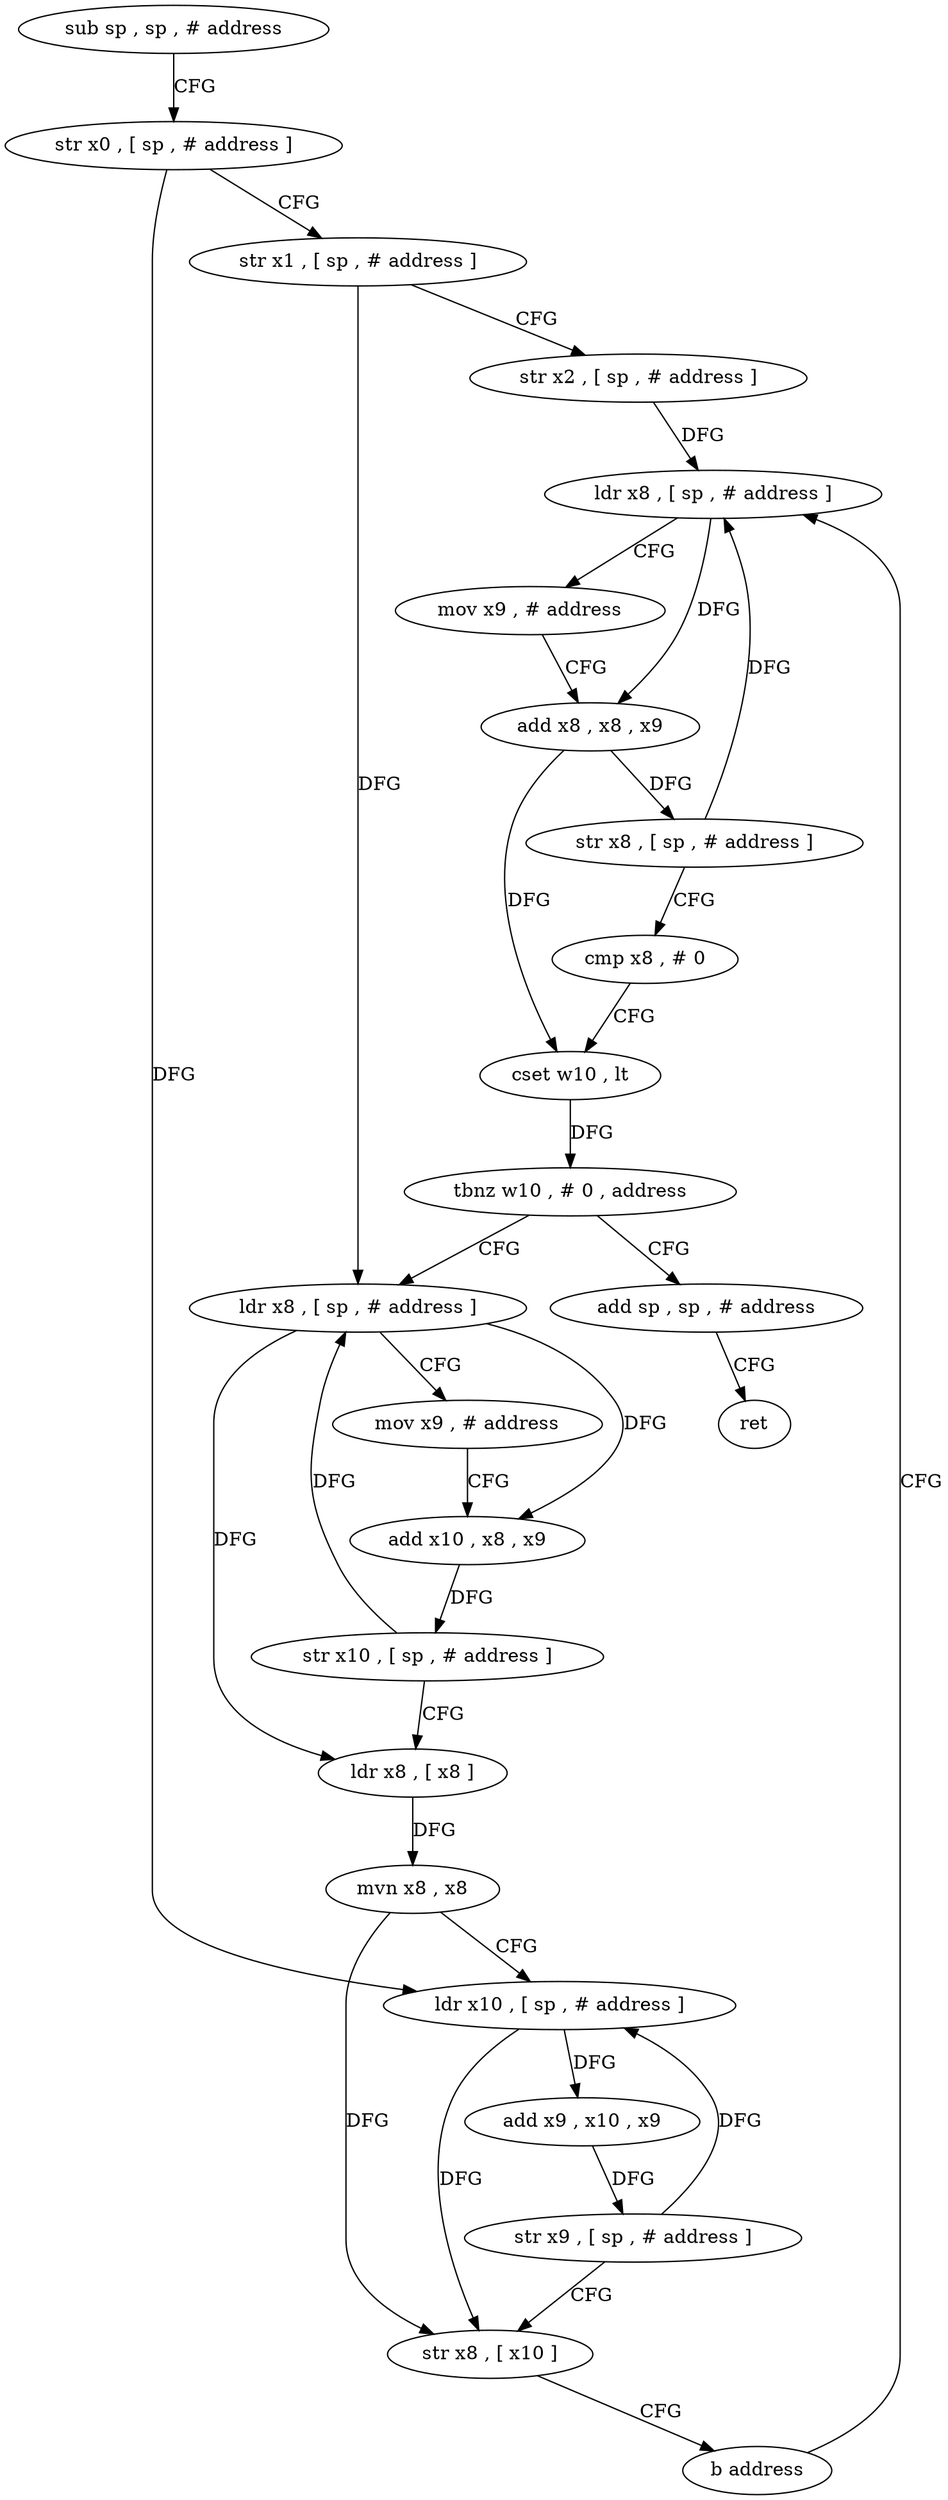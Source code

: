 digraph "func" {
"4239568" [label = "sub sp , sp , # address" ]
"4239572" [label = "str x0 , [ sp , # address ]" ]
"4239576" [label = "str x1 , [ sp , # address ]" ]
"4239580" [label = "str x2 , [ sp , # address ]" ]
"4239584" [label = "ldr x8 , [ sp , # address ]" ]
"4239656" [label = "add sp , sp , # address" ]
"4239660" [label = "ret" ]
"4239612" [label = "ldr x8 , [ sp , # address ]" ]
"4239616" [label = "mov x9 , # address" ]
"4239620" [label = "add x10 , x8 , x9" ]
"4239624" [label = "str x10 , [ sp , # address ]" ]
"4239628" [label = "ldr x8 , [ x8 ]" ]
"4239632" [label = "mvn x8 , x8" ]
"4239636" [label = "ldr x10 , [ sp , # address ]" ]
"4239640" [label = "add x9 , x10 , x9" ]
"4239644" [label = "str x9 , [ sp , # address ]" ]
"4239648" [label = "str x8 , [ x10 ]" ]
"4239652" [label = "b address" ]
"4239588" [label = "mov x9 , # address" ]
"4239592" [label = "add x8 , x8 , x9" ]
"4239596" [label = "str x8 , [ sp , # address ]" ]
"4239600" [label = "cmp x8 , # 0" ]
"4239604" [label = "cset w10 , lt" ]
"4239608" [label = "tbnz w10 , # 0 , address" ]
"4239568" -> "4239572" [ label = "CFG" ]
"4239572" -> "4239576" [ label = "CFG" ]
"4239572" -> "4239636" [ label = "DFG" ]
"4239576" -> "4239580" [ label = "CFG" ]
"4239576" -> "4239612" [ label = "DFG" ]
"4239580" -> "4239584" [ label = "DFG" ]
"4239584" -> "4239588" [ label = "CFG" ]
"4239584" -> "4239592" [ label = "DFG" ]
"4239656" -> "4239660" [ label = "CFG" ]
"4239612" -> "4239616" [ label = "CFG" ]
"4239612" -> "4239620" [ label = "DFG" ]
"4239612" -> "4239628" [ label = "DFG" ]
"4239616" -> "4239620" [ label = "CFG" ]
"4239620" -> "4239624" [ label = "DFG" ]
"4239624" -> "4239628" [ label = "CFG" ]
"4239624" -> "4239612" [ label = "DFG" ]
"4239628" -> "4239632" [ label = "DFG" ]
"4239632" -> "4239636" [ label = "CFG" ]
"4239632" -> "4239648" [ label = "DFG" ]
"4239636" -> "4239640" [ label = "DFG" ]
"4239636" -> "4239648" [ label = "DFG" ]
"4239640" -> "4239644" [ label = "DFG" ]
"4239644" -> "4239648" [ label = "CFG" ]
"4239644" -> "4239636" [ label = "DFG" ]
"4239648" -> "4239652" [ label = "CFG" ]
"4239652" -> "4239584" [ label = "CFG" ]
"4239588" -> "4239592" [ label = "CFG" ]
"4239592" -> "4239596" [ label = "DFG" ]
"4239592" -> "4239604" [ label = "DFG" ]
"4239596" -> "4239600" [ label = "CFG" ]
"4239596" -> "4239584" [ label = "DFG" ]
"4239600" -> "4239604" [ label = "CFG" ]
"4239604" -> "4239608" [ label = "DFG" ]
"4239608" -> "4239656" [ label = "CFG" ]
"4239608" -> "4239612" [ label = "CFG" ]
}
